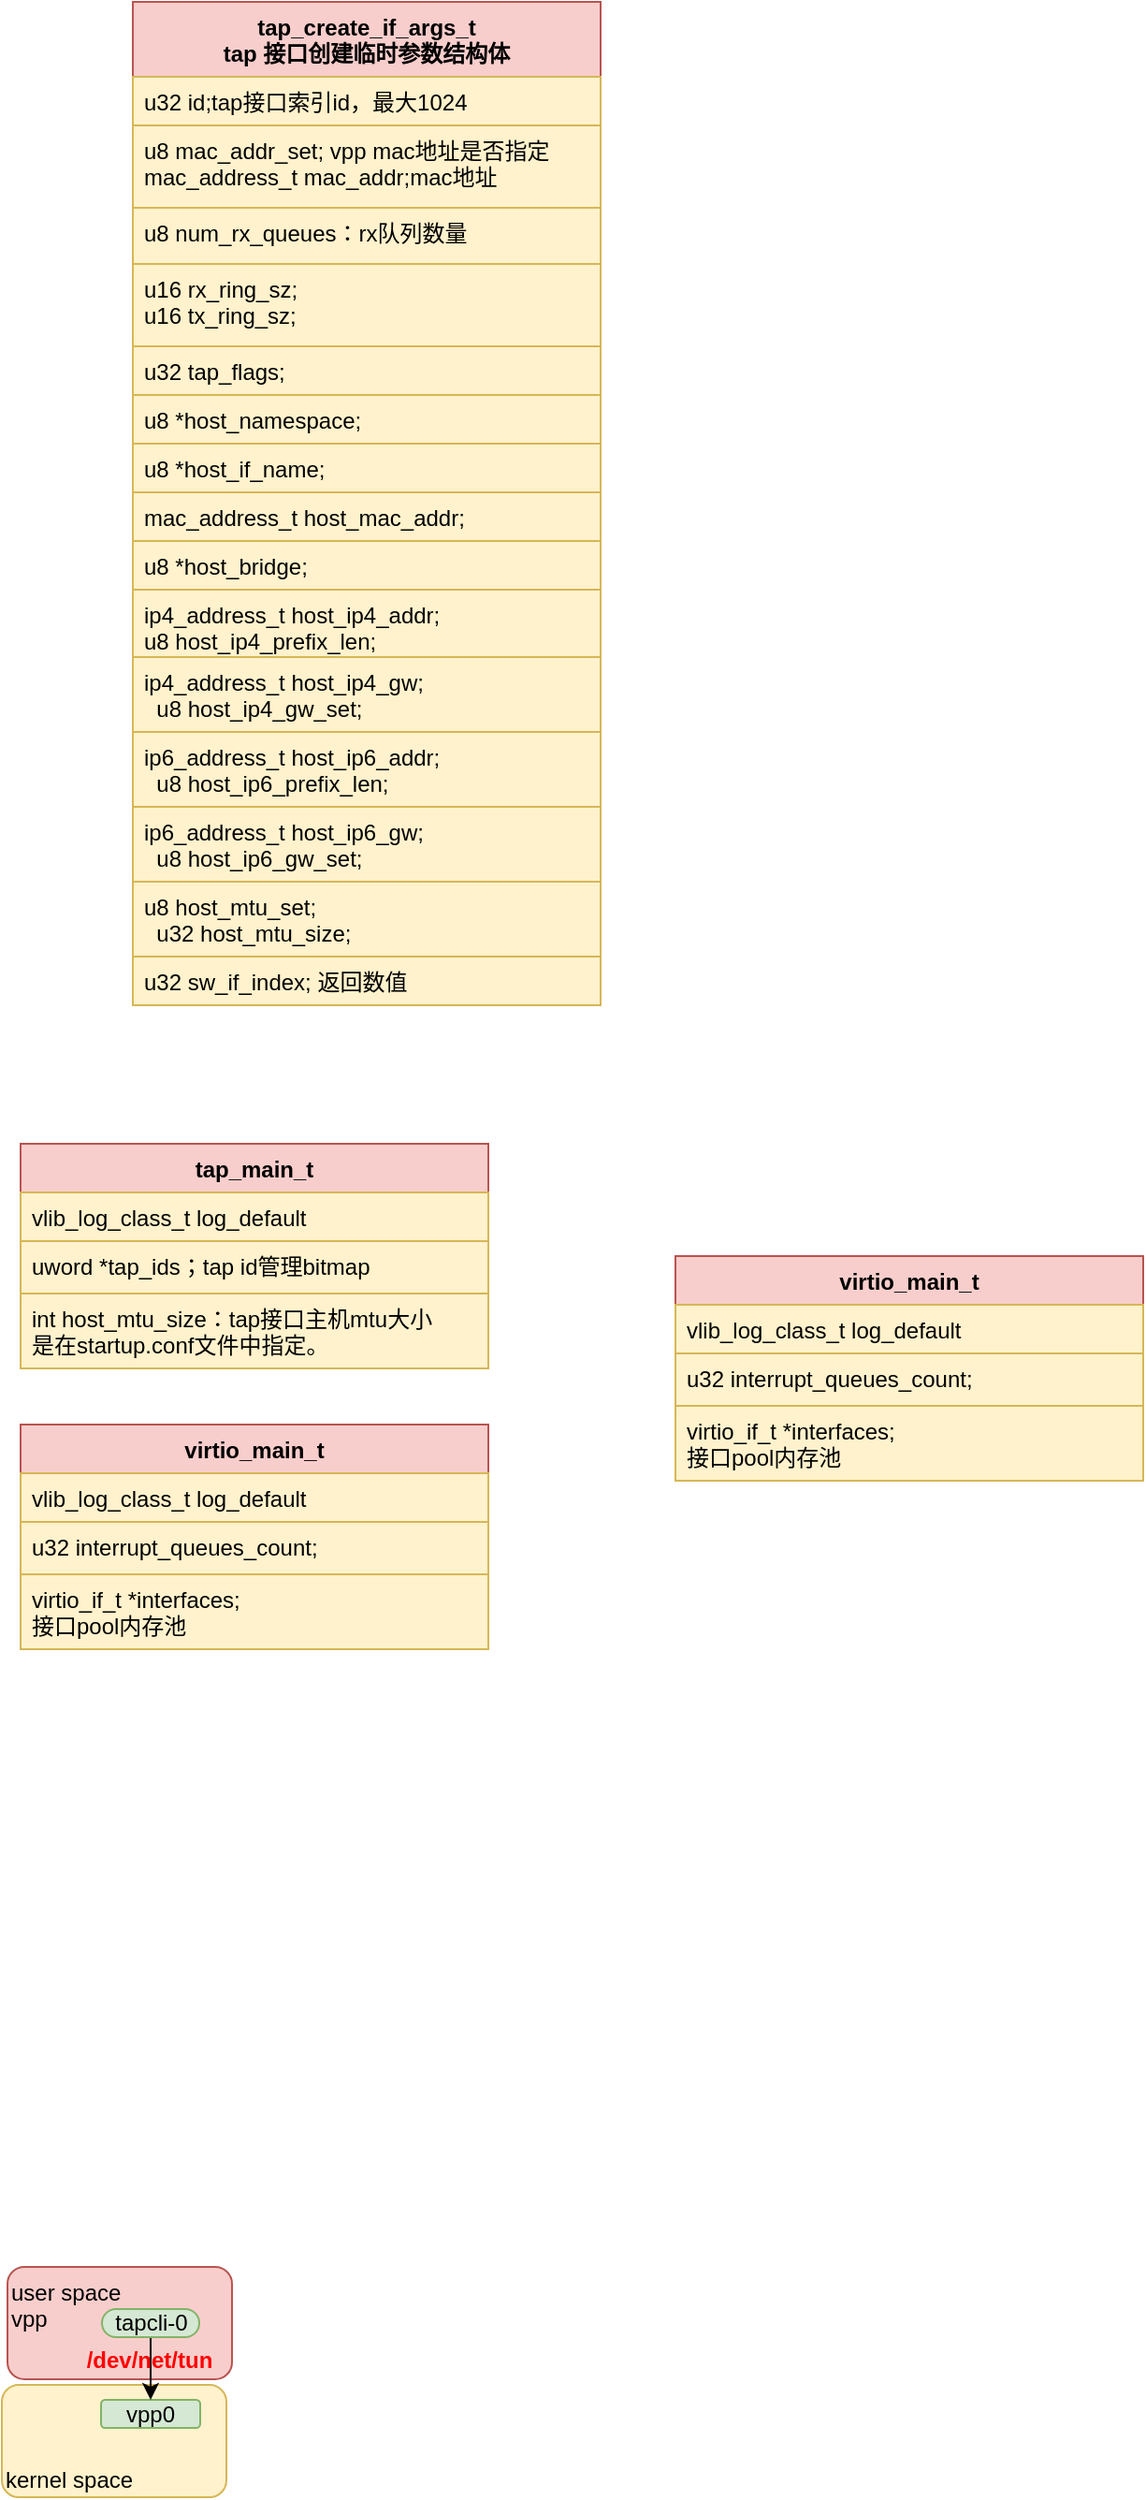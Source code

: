 <mxfile version="15.4.3" type="github">
  <diagram id="8pdUEugthOyUBi60M9Dm" name="Page-1">
    <mxGraphModel dx="782" dy="436" grid="1" gridSize="10" guides="1" tooltips="1" connect="1" arrows="1" fold="1" page="1" pageScale="1" pageWidth="827" pageHeight="1169" math="0" shadow="0">
      <root>
        <mxCell id="0" />
        <mxCell id="1" parent="0" />
        <mxCell id="vImbfQAYYGUwxeGVUVHD-1" value="kernel space" style="rounded=1;whiteSpace=wrap;html=1;align=left;verticalAlign=bottom;fillColor=#fff2cc;strokeColor=#d6b656;" vertex="1" parent="1">
          <mxGeometry x="40" y="1323" width="120" height="60" as="geometry" />
        </mxCell>
        <mxCell id="vImbfQAYYGUwxeGVUVHD-2" value="user space &lt;br&gt;vpp" style="rounded=1;whiteSpace=wrap;html=1;fillColor=#f8cecc;strokeColor=#b85450;align=left;verticalAlign=top;" vertex="1" parent="1">
          <mxGeometry x="43" y="1260" width="120" height="60" as="geometry" />
        </mxCell>
        <mxCell id="vImbfQAYYGUwxeGVUVHD-3" value="vpp0" style="rounded=1;whiteSpace=wrap;html=1;fillColor=#d5e8d4;strokeColor=#82b366;" vertex="1" parent="1">
          <mxGeometry x="93" y="1331" width="53" height="15" as="geometry" />
        </mxCell>
        <mxCell id="vImbfQAYYGUwxeGVUVHD-5" style="edgeStyle=none;rounded=0;orthogonalLoop=1;jettySize=auto;html=1;exitX=0.5;exitY=1;exitDx=0;exitDy=0;entryX=0.5;entryY=0;entryDx=0;entryDy=0;" edge="1" parent="1" source="vImbfQAYYGUwxeGVUVHD-4" target="vImbfQAYYGUwxeGVUVHD-3">
          <mxGeometry relative="1" as="geometry" />
        </mxCell>
        <mxCell id="vImbfQAYYGUwxeGVUVHD-4" value="tapcli-0" style="rounded=1;whiteSpace=wrap;html=1;fillColor=#d5e8d4;strokeColor=#82b366;arcSize=50;" vertex="1" parent="1">
          <mxGeometry x="93.5" y="1282.5" width="52" height="15" as="geometry" />
        </mxCell>
        <mxCell id="vImbfQAYYGUwxeGVUVHD-6" value="/dev/net/tun" style="text;html=1;strokeColor=none;fillColor=none;align=center;verticalAlign=middle;whiteSpace=wrap;rounded=0;fontStyle=1;fontColor=#FF0000;" vertex="1" parent="1">
          <mxGeometry x="78" y="1295" width="82" height="30" as="geometry" />
        </mxCell>
        <mxCell id="vImbfQAYYGUwxeGVUVHD-7" value="tap_create_if_args_t&#xa;tap 接口创建临时参数结构体" style="swimlane;fontStyle=1;align=center;verticalAlign=top;childLayout=stackLayout;horizontal=1;startSize=40;horizontalStack=0;resizeParent=1;resizeParentMax=0;resizeLast=0;collapsible=1;marginBottom=0;fillColor=#f8cecc;strokeColor=#b85450;" vertex="1" parent="1">
          <mxGeometry x="110" y="50" width="250" height="536" as="geometry" />
        </mxCell>
        <mxCell id="vImbfQAYYGUwxeGVUVHD-8" value="u32 id;tap接口索引id，最大1024" style="text;strokeColor=#d6b656;fillColor=#fff2cc;align=left;verticalAlign=top;spacingLeft=4;spacingRight=4;overflow=hidden;rotatable=0;points=[[0,0.5],[1,0.5]];portConstraint=eastwest;" vertex="1" parent="vImbfQAYYGUwxeGVUVHD-7">
          <mxGeometry y="40" width="250" height="26" as="geometry" />
        </mxCell>
        <mxCell id="vImbfQAYYGUwxeGVUVHD-10" value="u8 mac_addr_set; vpp mac地址是否指定&#xa;mac_address_t mac_addr;mac地址" style="text;strokeColor=#d6b656;fillColor=#fff2cc;align=left;verticalAlign=top;spacingLeft=4;spacingRight=4;overflow=hidden;rotatable=0;points=[[0,0.5],[1,0.5]];portConstraint=eastwest;" vertex="1" parent="vImbfQAYYGUwxeGVUVHD-7">
          <mxGeometry y="66" width="250" height="44" as="geometry" />
        </mxCell>
        <mxCell id="vImbfQAYYGUwxeGVUVHD-11" value="u8 num_rx_queues：rx队列数量" style="text;strokeColor=#d6b656;fillColor=#fff2cc;align=left;verticalAlign=top;spacingLeft=4;spacingRight=4;overflow=hidden;rotatable=0;points=[[0,0.5],[1,0.5]];portConstraint=eastwest;" vertex="1" parent="vImbfQAYYGUwxeGVUVHD-7">
          <mxGeometry y="110" width="250" height="30" as="geometry" />
        </mxCell>
        <mxCell id="vImbfQAYYGUwxeGVUVHD-12" value="u16 rx_ring_sz;&#xa;u16 tx_ring_sz;" style="text;strokeColor=#d6b656;fillColor=#fff2cc;align=left;verticalAlign=top;spacingLeft=4;spacingRight=4;overflow=hidden;rotatable=0;points=[[0,0.5],[1,0.5]];portConstraint=eastwest;" vertex="1" parent="vImbfQAYYGUwxeGVUVHD-7">
          <mxGeometry y="140" width="250" height="44" as="geometry" />
        </mxCell>
        <mxCell id="vImbfQAYYGUwxeGVUVHD-13" value="u32 tap_flags;" style="text;strokeColor=#d6b656;fillColor=#fff2cc;align=left;verticalAlign=top;spacingLeft=4;spacingRight=4;overflow=hidden;rotatable=0;points=[[0,0.5],[1,0.5]];portConstraint=eastwest;" vertex="1" parent="vImbfQAYYGUwxeGVUVHD-7">
          <mxGeometry y="184" width="250" height="26" as="geometry" />
        </mxCell>
        <mxCell id="vImbfQAYYGUwxeGVUVHD-14" value="u8 *host_namespace;" style="text;strokeColor=#d6b656;fillColor=#fff2cc;align=left;verticalAlign=top;spacingLeft=4;spacingRight=4;overflow=hidden;rotatable=0;points=[[0,0.5],[1,0.5]];portConstraint=eastwest;" vertex="1" parent="vImbfQAYYGUwxeGVUVHD-7">
          <mxGeometry y="210" width="250" height="26" as="geometry" />
        </mxCell>
        <mxCell id="vImbfQAYYGUwxeGVUVHD-15" value="u8 *host_if_name;" style="text;strokeColor=#d6b656;fillColor=#fff2cc;align=left;verticalAlign=top;spacingLeft=4;spacingRight=4;overflow=hidden;rotatable=0;points=[[0,0.5],[1,0.5]];portConstraint=eastwest;" vertex="1" parent="vImbfQAYYGUwxeGVUVHD-7">
          <mxGeometry y="236" width="250" height="26" as="geometry" />
        </mxCell>
        <mxCell id="vImbfQAYYGUwxeGVUVHD-16" value="mac_address_t host_mac_addr;" style="text;strokeColor=#d6b656;fillColor=#fff2cc;align=left;verticalAlign=top;spacingLeft=4;spacingRight=4;overflow=hidden;rotatable=0;points=[[0,0.5],[1,0.5]];portConstraint=eastwest;" vertex="1" parent="vImbfQAYYGUwxeGVUVHD-7">
          <mxGeometry y="262" width="250" height="26" as="geometry" />
        </mxCell>
        <mxCell id="vImbfQAYYGUwxeGVUVHD-17" value="u8 *host_bridge;" style="text;strokeColor=#d6b656;fillColor=#fff2cc;align=left;verticalAlign=top;spacingLeft=4;spacingRight=4;overflow=hidden;rotatable=0;points=[[0,0.5],[1,0.5]];portConstraint=eastwest;" vertex="1" parent="vImbfQAYYGUwxeGVUVHD-7">
          <mxGeometry y="288" width="250" height="26" as="geometry" />
        </mxCell>
        <mxCell id="vImbfQAYYGUwxeGVUVHD-18" value="ip4_address_t host_ip4_addr;&#xa;u8 host_ip4_prefix_len;" style="text;strokeColor=#d6b656;fillColor=#fff2cc;align=left;verticalAlign=top;spacingLeft=4;spacingRight=4;overflow=hidden;rotatable=0;points=[[0,0.5],[1,0.5]];portConstraint=eastwest;" vertex="1" parent="vImbfQAYYGUwxeGVUVHD-7">
          <mxGeometry y="314" width="250" height="36" as="geometry" />
        </mxCell>
        <mxCell id="vImbfQAYYGUwxeGVUVHD-19" value="ip4_address_t host_ip4_gw;&#xa;  u8 host_ip4_gw_set;" style="text;strokeColor=#d6b656;fillColor=#fff2cc;align=left;verticalAlign=top;spacingLeft=4;spacingRight=4;overflow=hidden;rotatable=0;points=[[0,0.5],[1,0.5]];portConstraint=eastwest;" vertex="1" parent="vImbfQAYYGUwxeGVUVHD-7">
          <mxGeometry y="350" width="250" height="40" as="geometry" />
        </mxCell>
        <mxCell id="vImbfQAYYGUwxeGVUVHD-20" value="ip6_address_t host_ip6_addr;&#xa;  u8 host_ip6_prefix_len;" style="text;strokeColor=#d6b656;fillColor=#fff2cc;align=left;verticalAlign=top;spacingLeft=4;spacingRight=4;overflow=hidden;rotatable=0;points=[[0,0.5],[1,0.5]];portConstraint=eastwest;" vertex="1" parent="vImbfQAYYGUwxeGVUVHD-7">
          <mxGeometry y="390" width="250" height="40" as="geometry" />
        </mxCell>
        <mxCell id="vImbfQAYYGUwxeGVUVHD-22" value="ip6_address_t host_ip6_gw;&#xa;  u8 host_ip6_gw_set;" style="text;strokeColor=#d6b656;fillColor=#fff2cc;align=left;verticalAlign=top;spacingLeft=4;spacingRight=4;overflow=hidden;rotatable=0;points=[[0,0.5],[1,0.5]];portConstraint=eastwest;" vertex="1" parent="vImbfQAYYGUwxeGVUVHD-7">
          <mxGeometry y="430" width="250" height="40" as="geometry" />
        </mxCell>
        <mxCell id="vImbfQAYYGUwxeGVUVHD-21" value="u8 host_mtu_set;&#xa;  u32 host_mtu_size;" style="text;strokeColor=#d6b656;fillColor=#fff2cc;align=left;verticalAlign=top;spacingLeft=4;spacingRight=4;overflow=hidden;rotatable=0;points=[[0,0.5],[1,0.5]];portConstraint=eastwest;" vertex="1" parent="vImbfQAYYGUwxeGVUVHD-7">
          <mxGeometry y="470" width="250" height="40" as="geometry" />
        </mxCell>
        <mxCell id="vImbfQAYYGUwxeGVUVHD-23" value="u32 sw_if_index; 返回数值" style="text;strokeColor=#d6b656;fillColor=#fff2cc;align=left;verticalAlign=top;spacingLeft=4;spacingRight=4;overflow=hidden;rotatable=0;points=[[0,0.5],[1,0.5]];portConstraint=eastwest;" vertex="1" parent="vImbfQAYYGUwxeGVUVHD-7">
          <mxGeometry y="510" width="250" height="26" as="geometry" />
        </mxCell>
        <mxCell id="vImbfQAYYGUwxeGVUVHD-25" value="tap_main_t" style="swimlane;fontStyle=1;align=center;verticalAlign=top;childLayout=stackLayout;horizontal=1;startSize=26;horizontalStack=0;resizeParent=1;resizeParentMax=0;resizeLast=0;collapsible=1;marginBottom=0;fillColor=#f8cecc;strokeColor=#b85450;" vertex="1" parent="1">
          <mxGeometry x="50" y="660" width="250" height="120" as="geometry" />
        </mxCell>
        <mxCell id="vImbfQAYYGUwxeGVUVHD-26" value="vlib_log_class_t log_default" style="text;strokeColor=#d6b656;fillColor=#fff2cc;align=left;verticalAlign=top;spacingLeft=4;spacingRight=4;overflow=hidden;rotatable=0;points=[[0,0.5],[1,0.5]];portConstraint=eastwest;" vertex="1" parent="vImbfQAYYGUwxeGVUVHD-25">
          <mxGeometry y="26" width="250" height="26" as="geometry" />
        </mxCell>
        <mxCell id="vImbfQAYYGUwxeGVUVHD-28" value="uword *tap_ids；tap id管理bitmap" style="text;strokeColor=#d6b656;fillColor=#fff2cc;align=left;verticalAlign=top;spacingLeft=4;spacingRight=4;overflow=hidden;rotatable=0;points=[[0,0.5],[1,0.5]];portConstraint=eastwest;" vertex="1" parent="vImbfQAYYGUwxeGVUVHD-25">
          <mxGeometry y="52" width="250" height="28" as="geometry" />
        </mxCell>
        <mxCell id="vImbfQAYYGUwxeGVUVHD-29" value="int host_mtu_size：tap接口主机mtu大小&#xa;是在startup.conf文件中指定。" style="text;strokeColor=#d6b656;fillColor=#fff2cc;align=left;verticalAlign=top;spacingLeft=4;spacingRight=4;overflow=hidden;rotatable=0;points=[[0,0.5],[1,0.5]];portConstraint=eastwest;" vertex="1" parent="vImbfQAYYGUwxeGVUVHD-25">
          <mxGeometry y="80" width="250" height="40" as="geometry" />
        </mxCell>
        <mxCell id="vImbfQAYYGUwxeGVUVHD-34" value="virtio_main_t" style="swimlane;fontStyle=1;align=center;verticalAlign=top;childLayout=stackLayout;horizontal=1;startSize=26;horizontalStack=0;resizeParent=1;resizeParentMax=0;resizeLast=0;collapsible=1;marginBottom=0;fillColor=#f8cecc;strokeColor=#b85450;" vertex="1" parent="1">
          <mxGeometry x="50" y="810" width="250" height="120" as="geometry" />
        </mxCell>
        <mxCell id="vImbfQAYYGUwxeGVUVHD-35" value="vlib_log_class_t log_default" style="text;strokeColor=#d6b656;fillColor=#fff2cc;align=left;verticalAlign=top;spacingLeft=4;spacingRight=4;overflow=hidden;rotatable=0;points=[[0,0.5],[1,0.5]];portConstraint=eastwest;" vertex="1" parent="vImbfQAYYGUwxeGVUVHD-34">
          <mxGeometry y="26" width="250" height="26" as="geometry" />
        </mxCell>
        <mxCell id="vImbfQAYYGUwxeGVUVHD-36" value="u32 interrupt_queues_count;" style="text;strokeColor=#d6b656;fillColor=#fff2cc;align=left;verticalAlign=top;spacingLeft=4;spacingRight=4;overflow=hidden;rotatable=0;points=[[0,0.5],[1,0.5]];portConstraint=eastwest;" vertex="1" parent="vImbfQAYYGUwxeGVUVHD-34">
          <mxGeometry y="52" width="250" height="28" as="geometry" />
        </mxCell>
        <mxCell id="vImbfQAYYGUwxeGVUVHD-37" value="virtio_if_t *interfaces;&#xa;接口pool内存池" style="text;strokeColor=#d6b656;fillColor=#fff2cc;align=left;verticalAlign=top;spacingLeft=4;spacingRight=4;overflow=hidden;rotatable=0;points=[[0,0.5],[1,0.5]];portConstraint=eastwest;" vertex="1" parent="vImbfQAYYGUwxeGVUVHD-34">
          <mxGeometry y="80" width="250" height="40" as="geometry" />
        </mxCell>
        <mxCell id="vImbfQAYYGUwxeGVUVHD-38" value="virtio_main_t" style="swimlane;fontStyle=1;align=center;verticalAlign=top;childLayout=stackLayout;horizontal=1;startSize=26;horizontalStack=0;resizeParent=1;resizeParentMax=0;resizeLast=0;collapsible=1;marginBottom=0;fillColor=#f8cecc;strokeColor=#b85450;" vertex="1" parent="1">
          <mxGeometry x="400" y="720" width="250" height="120" as="geometry" />
        </mxCell>
        <mxCell id="vImbfQAYYGUwxeGVUVHD-39" value="vlib_log_class_t log_default" style="text;strokeColor=#d6b656;fillColor=#fff2cc;align=left;verticalAlign=top;spacingLeft=4;spacingRight=4;overflow=hidden;rotatable=0;points=[[0,0.5],[1,0.5]];portConstraint=eastwest;" vertex="1" parent="vImbfQAYYGUwxeGVUVHD-38">
          <mxGeometry y="26" width="250" height="26" as="geometry" />
        </mxCell>
        <mxCell id="vImbfQAYYGUwxeGVUVHD-40" value="u32 interrupt_queues_count;" style="text;strokeColor=#d6b656;fillColor=#fff2cc;align=left;verticalAlign=top;spacingLeft=4;spacingRight=4;overflow=hidden;rotatable=0;points=[[0,0.5],[1,0.5]];portConstraint=eastwest;" vertex="1" parent="vImbfQAYYGUwxeGVUVHD-38">
          <mxGeometry y="52" width="250" height="28" as="geometry" />
        </mxCell>
        <mxCell id="vImbfQAYYGUwxeGVUVHD-41" value="virtio_if_t *interfaces;&#xa;接口pool内存池" style="text;strokeColor=#d6b656;fillColor=#fff2cc;align=left;verticalAlign=top;spacingLeft=4;spacingRight=4;overflow=hidden;rotatable=0;points=[[0,0.5],[1,0.5]];portConstraint=eastwest;" vertex="1" parent="vImbfQAYYGUwxeGVUVHD-38">
          <mxGeometry y="80" width="250" height="40" as="geometry" />
        </mxCell>
      </root>
    </mxGraphModel>
  </diagram>
</mxfile>
